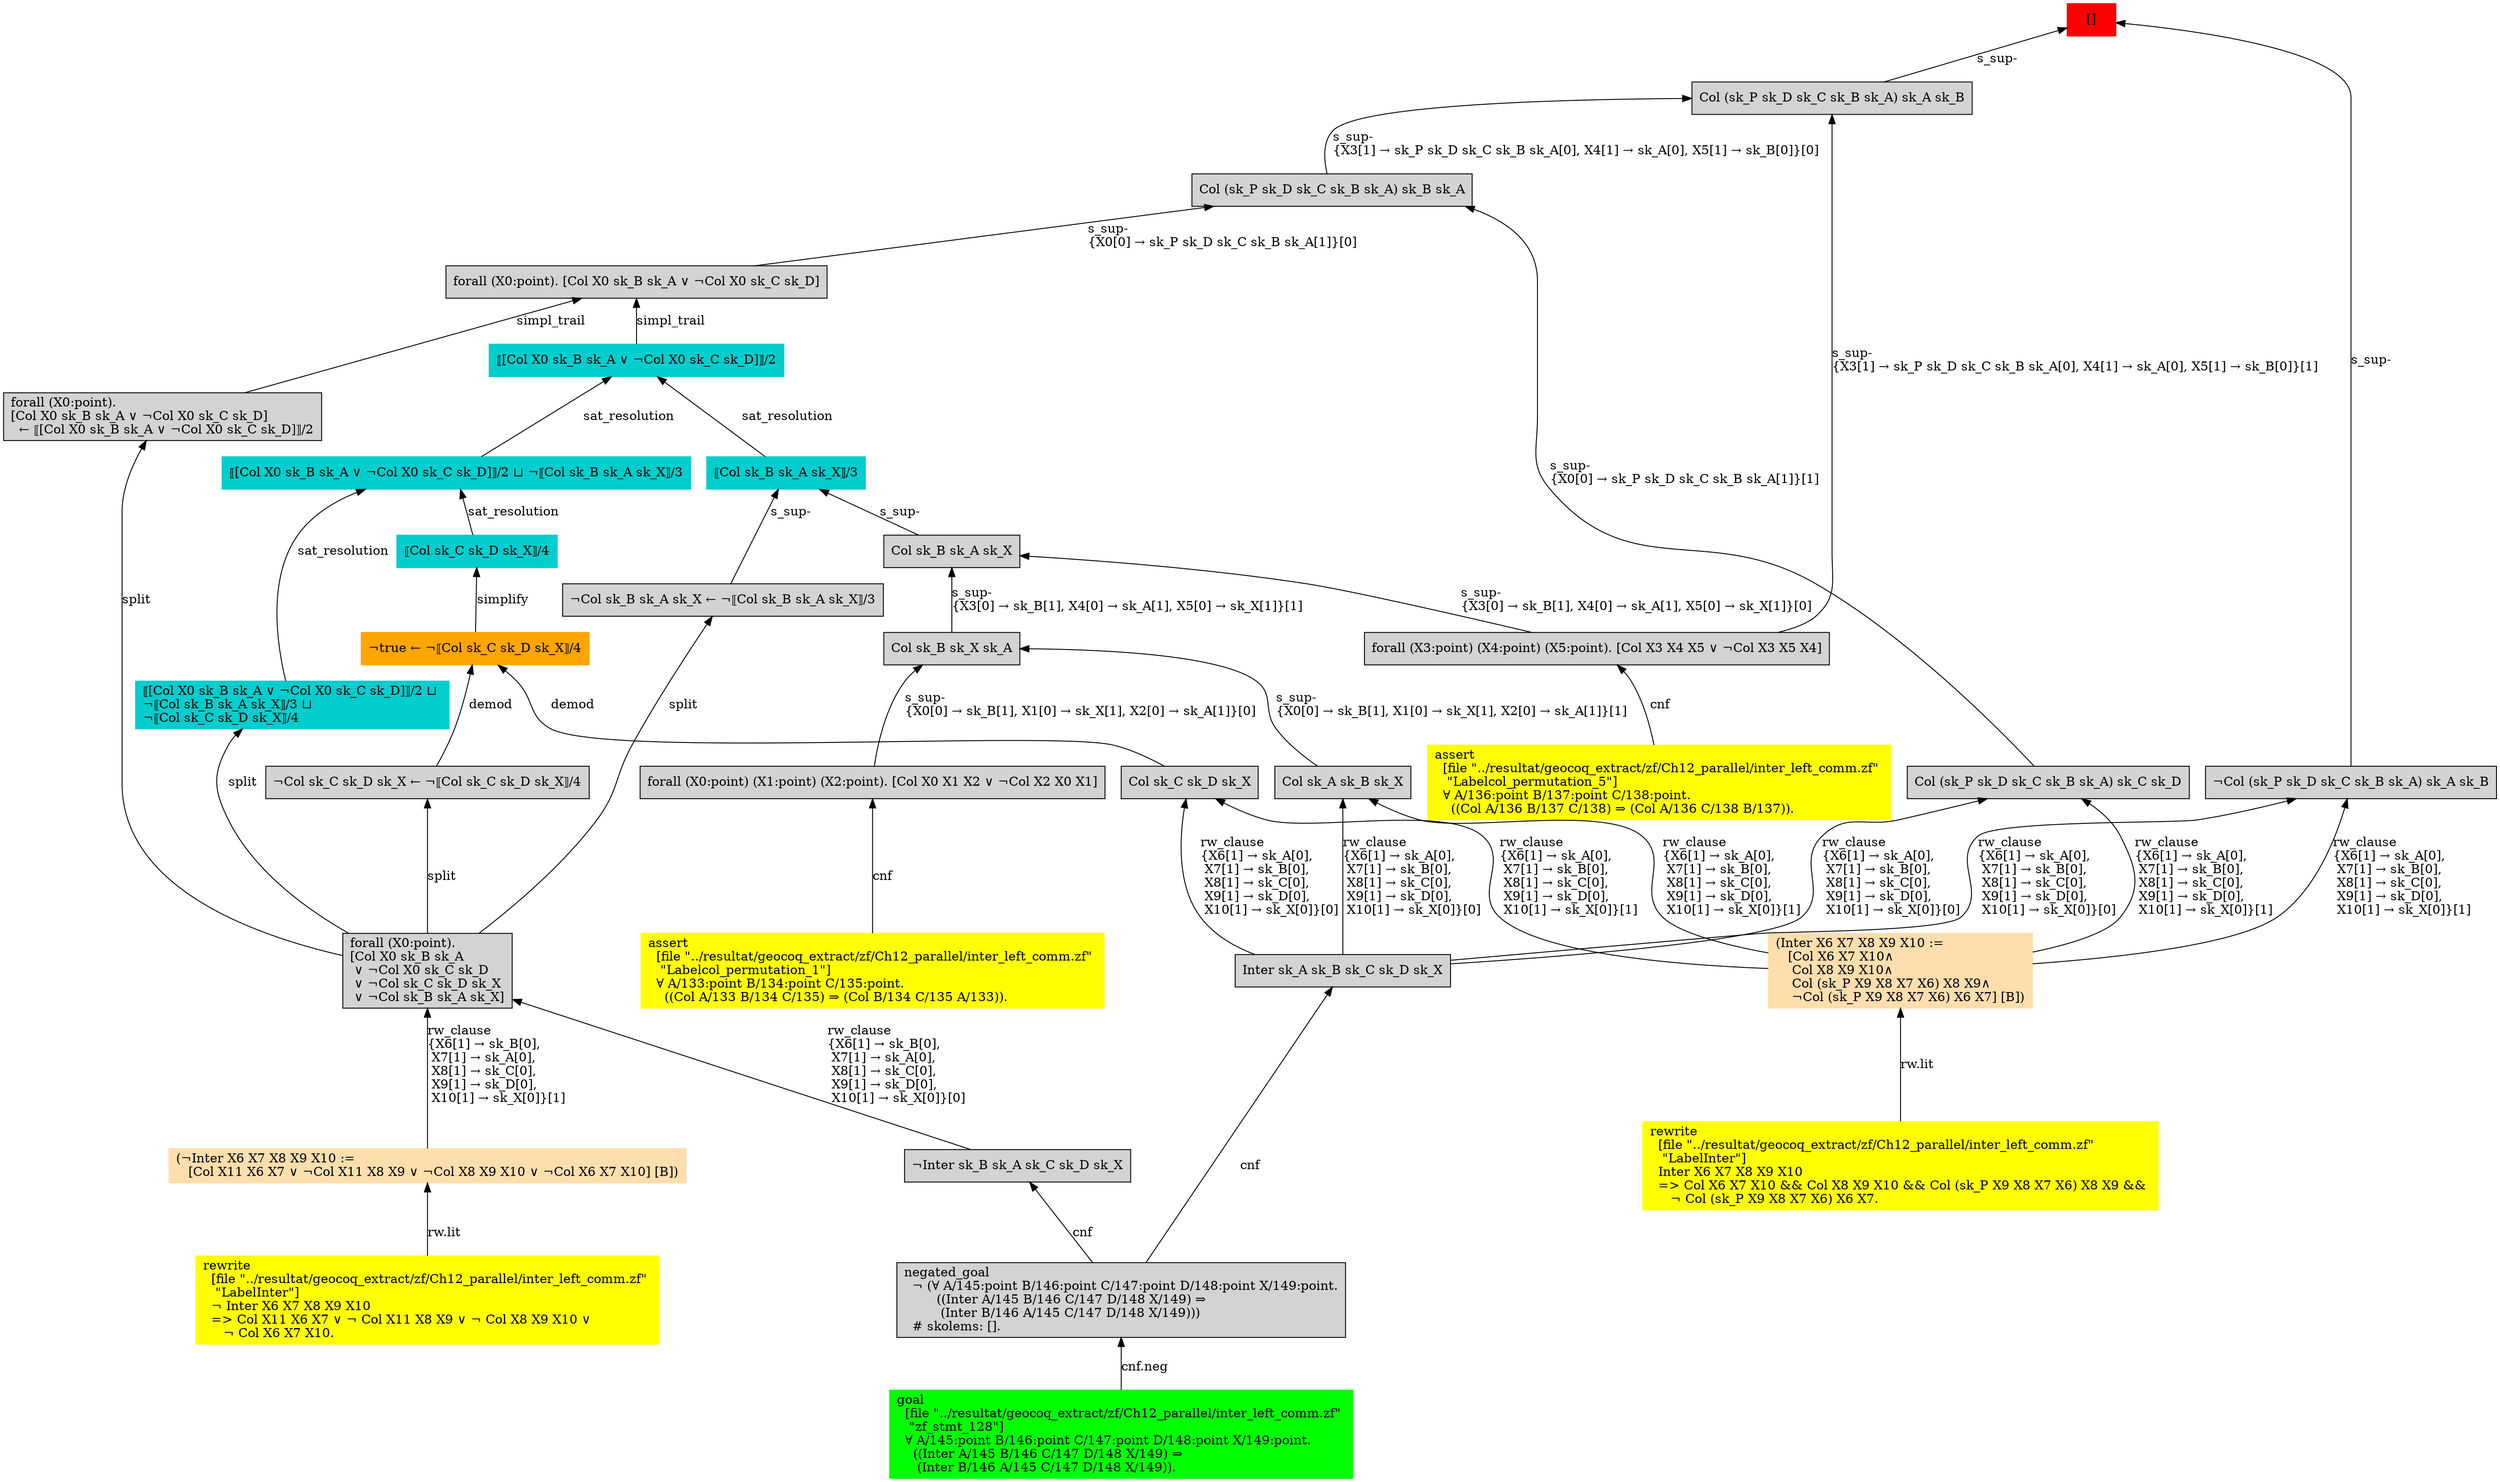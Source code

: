 digraph "unsat_graph" {
  vertex_0 [color=red, label="[]", shape=box, style=filled];
  vertex_0 -> vertex_1 [label="s_sup-\l", dir="back"];
  vertex_1 [shape=box, label="¬Col (sk_P sk_D sk_C sk_B sk_A) sk_A sk_B\l", style=filled];
  vertex_1 -> vertex_2 [label="rw_clause\l\{X6[1] → sk_A[0], \l X7[1] → sk_B[0], \l X8[1] → sk_C[0], \l X9[1] → sk_D[0], \l X10[1] → sk_X[0]\}[1]\l", dir="back"];
  vertex_2 [color=navajowhite, shape=box, label="(Inter X6 X7 X8 X9 X10 :=\l   [Col X6 X7 X10∧\l    Col X8 X9 X10∧\l    Col (sk_P X9 X8 X7 X6) X8 X9∧\l    ¬Col (sk_P X9 X8 X7 X6) X6 X7] [B])\l", style=filled];
  vertex_2 -> vertex_3 [label="rw.lit", dir="back"];
  vertex_3 [color=yellow, shape=box, label="rewrite\l  [file \"../resultat/geocoq_extract/zf/Ch12_parallel/inter_left_comm.zf\" \l   \"LabelInter\"]\l  Inter X6 X7 X8 X9 X10\l  =\> Col X6 X7 X10 && Col X8 X9 X10 && Col (sk_P X9 X8 X7 X6) X8 X9 && \l     ¬ Col (sk_P X9 X8 X7 X6) X6 X7.\l", style=filled];
  vertex_1 -> vertex_4 [label="rw_clause\l\{X6[1] → sk_A[0], \l X7[1] → sk_B[0], \l X8[1] → sk_C[0], \l X9[1] → sk_D[0], \l X10[1] → sk_X[0]\}[0]\l", dir="back"];
  vertex_4 [shape=box, label="Inter sk_A sk_B sk_C sk_D sk_X\l", style=filled];
  vertex_4 -> vertex_5 [label="cnf", dir="back"];
  vertex_5 [shape=box, label="negated_goal\l  ¬ (∀ A/145:point B/146:point C/147:point D/148:point X/149:point.\l        ((Inter A/145 B/146 C/147 D/148 X/149) ⇒\l         (Inter B/146 A/145 C/147 D/148 X/149)))\l  # skolems: [].\l", style=filled];
  vertex_5 -> vertex_6 [label="cnf.neg", dir="back"];
  vertex_6 [color=green, shape=box, label="goal\l  [file \"../resultat/geocoq_extract/zf/Ch12_parallel/inter_left_comm.zf\" \l   \"zf_stmt_128\"]\l  ∀ A/145:point B/146:point C/147:point D/148:point X/149:point.\l    ((Inter A/145 B/146 C/147 D/148 X/149) ⇒\l     (Inter B/146 A/145 C/147 D/148 X/149)).\l", style=filled];
  vertex_0 -> vertex_7 [label="s_sup-\l", dir="back"];
  vertex_7 [shape=box, label="Col (sk_P sk_D sk_C sk_B sk_A) sk_A sk_B\l", style=filled];
  vertex_7 -> vertex_8 [label="s_sup-\l\{X3[1] → sk_P sk_D sk_C sk_B sk_A[0], X4[1] → sk_A[0], X5[1] → sk_B[0]\}[1]\l", dir="back"];
  vertex_8 [shape=box, label="forall (X3:point) (X4:point) (X5:point). [Col X3 X4 X5 ∨ ¬Col X3 X5 X4]\l", style=filled];
  vertex_8 -> vertex_9 [label="cnf", dir="back"];
  vertex_9 [color=yellow, shape=box, label="assert\l  [file \"../resultat/geocoq_extract/zf/Ch12_parallel/inter_left_comm.zf\" \l   \"Labelcol_permutation_5\"]\l  ∀ A/136:point B/137:point C/138:point.\l    ((Col A/136 B/137 C/138) ⇒ (Col A/136 C/138 B/137)).\l", style=filled];
  vertex_7 -> vertex_10 [label="s_sup-\l\{X3[1] → sk_P sk_D sk_C sk_B sk_A[0], X4[1] → sk_A[0], X5[1] → sk_B[0]\}[0]\l", dir="back"];
  vertex_10 [shape=box, label="Col (sk_P sk_D sk_C sk_B sk_A) sk_B sk_A\l", style=filled];
  vertex_10 -> vertex_11 [label="s_sup-\l\{X0[0] → sk_P sk_D sk_C sk_B sk_A[1]\}[0]\l", dir="back"];
  vertex_11 [shape=box, label="forall (X0:point). [Col X0 sk_B sk_A ∨ ¬Col X0 sk_C sk_D]\l", style=filled];
  vertex_11 -> vertex_12 [label="simpl_trail", dir="back"];
  vertex_12 [color=cyan3, shape=box, label="⟦[Col X0 sk_B sk_A ∨ ¬Col X0 sk_C sk_D]⟧/2\l", style=filled];
  vertex_12 -> vertex_13 [label="sat_resolution", dir="back"];
  vertex_13 [color=cyan3, shape=box, label="⟦Col sk_B sk_A sk_X⟧/3\l", style=filled];
  vertex_13 -> vertex_14 [label="s_sup-\l", dir="back"];
  vertex_14 [shape=box, label="¬Col sk_B sk_A sk_X ← ¬⟦Col sk_B sk_A sk_X⟧/3\l", style=filled];
  vertex_14 -> vertex_15 [label="split", dir="back"];
  vertex_15 [shape=box, label="forall (X0:point).\l[Col X0 sk_B sk_A\l ∨ ¬Col X0 sk_C sk_D\l ∨ ¬Col sk_C sk_D sk_X\l ∨ ¬Col sk_B sk_A sk_X]\l", style=filled];
  vertex_15 -> vertex_16 [label="rw_clause\l\{X6[1] → sk_B[0], \l X7[1] → sk_A[0], \l X8[1] → sk_C[0], \l X9[1] → sk_D[0], \l X10[1] → sk_X[0]\}[1]\l", dir="back"];
  vertex_16 [color=navajowhite, shape=box, label="(¬Inter X6 X7 X8 X9 X10 :=\l   [Col X11 X6 X7 ∨ ¬Col X11 X8 X9 ∨ ¬Col X8 X9 X10 ∨ ¬Col X6 X7 X10] [B])\l", style=filled];
  vertex_16 -> vertex_17 [label="rw.lit", dir="back"];
  vertex_17 [color=yellow, shape=box, label="rewrite\l  [file \"../resultat/geocoq_extract/zf/Ch12_parallel/inter_left_comm.zf\" \l   \"LabelInter\"]\l  ¬ Inter X6 X7 X8 X9 X10\l  =\> Col X11 X6 X7 ∨ ¬ Col X11 X8 X9 ∨ ¬ Col X8 X9 X10 ∨ \l     ¬ Col X6 X7 X10.\l", style=filled];
  vertex_15 -> vertex_18 [label="rw_clause\l\{X6[1] → sk_B[0], \l X7[1] → sk_A[0], \l X8[1] → sk_C[0], \l X9[1] → sk_D[0], \l X10[1] → sk_X[0]\}[0]\l", dir="back"];
  vertex_18 [shape=box, label="¬Inter sk_B sk_A sk_C sk_D sk_X\l", style=filled];
  vertex_18 -> vertex_5 [label="cnf", dir="back"];
  vertex_13 -> vertex_19 [label="s_sup-\l", dir="back"];
  vertex_19 [shape=box, label="Col sk_B sk_A sk_X\l", style=filled];
  vertex_19 -> vertex_8 [label="s_sup-\l\{X3[0] → sk_B[1], X4[0] → sk_A[1], X5[0] → sk_X[1]\}[0]\l", dir="back"];
  vertex_19 -> vertex_20 [label="s_sup-\l\{X3[0] → sk_B[1], X4[0] → sk_A[1], X5[0] → sk_X[1]\}[1]\l", dir="back"];
  vertex_20 [shape=box, label="Col sk_B sk_X sk_A\l", style=filled];
  vertex_20 -> vertex_21 [label="s_sup-\l\{X0[0] → sk_B[1], X1[0] → sk_X[1], X2[0] → sk_A[1]\}[0]\l", dir="back"];
  vertex_21 [shape=box, label="forall (X0:point) (X1:point) (X2:point). [Col X0 X1 X2 ∨ ¬Col X2 X0 X1]\l", style=filled];
  vertex_21 -> vertex_22 [label="cnf", dir="back"];
  vertex_22 [color=yellow, shape=box, label="assert\l  [file \"../resultat/geocoq_extract/zf/Ch12_parallel/inter_left_comm.zf\" \l   \"Labelcol_permutation_1\"]\l  ∀ A/133:point B/134:point C/135:point.\l    ((Col A/133 B/134 C/135) ⇒ (Col B/134 C/135 A/133)).\l", style=filled];
  vertex_20 -> vertex_23 [label="s_sup-\l\{X0[0] → sk_B[1], X1[0] → sk_X[1], X2[0] → sk_A[1]\}[1]\l", dir="back"];
  vertex_23 [shape=box, label="Col sk_A sk_B sk_X\l", style=filled];
  vertex_23 -> vertex_2 [label="rw_clause\l\{X6[1] → sk_A[0], \l X7[1] → sk_B[0], \l X8[1] → sk_C[0], \l X9[1] → sk_D[0], \l X10[1] → sk_X[0]\}[1]\l", dir="back"];
  vertex_23 -> vertex_4 [label="rw_clause\l\{X6[1] → sk_A[0], \l X7[1] → sk_B[0], \l X8[1] → sk_C[0], \l X9[1] → sk_D[0], \l X10[1] → sk_X[0]\}[0]\l", dir="back"];
  vertex_12 -> vertex_24 [label="sat_resolution", dir="back"];
  vertex_24 [color=cyan3, shape=box, label="⟦[Col X0 sk_B sk_A ∨ ¬Col X0 sk_C sk_D]⟧/2 ⊔ ¬⟦Col sk_B sk_A sk_X⟧/3\l", style=filled];
  vertex_24 -> vertex_25 [label="sat_resolution", dir="back"];
  vertex_25 [color=cyan3, shape=box, label="⟦Col sk_C sk_D sk_X⟧/4\l", style=filled];
  vertex_25 -> vertex_26 [label="simplify", dir="back"];
  vertex_26 [color=orange, shape=box, label="¬true ← ¬⟦Col sk_C sk_D sk_X⟧/4\l", style=filled];
  vertex_26 -> vertex_27 [label="demod", dir="back"];
  vertex_27 [shape=box, label="Col sk_C sk_D sk_X\l", style=filled];
  vertex_27 -> vertex_2 [label="rw_clause\l\{X6[1] → sk_A[0], \l X7[1] → sk_B[0], \l X8[1] → sk_C[0], \l X9[1] → sk_D[0], \l X10[1] → sk_X[0]\}[1]\l", dir="back"];
  vertex_27 -> vertex_4 [label="rw_clause\l\{X6[1] → sk_A[0], \l X7[1] → sk_B[0], \l X8[1] → sk_C[0], \l X9[1] → sk_D[0], \l X10[1] → sk_X[0]\}[0]\l", dir="back"];
  vertex_26 -> vertex_28 [label="demod", dir="back"];
  vertex_28 [shape=box, label="¬Col sk_C sk_D sk_X ← ¬⟦Col sk_C sk_D sk_X⟧/4\l", style=filled];
  vertex_28 -> vertex_15 [label="split", dir="back"];
  vertex_24 -> vertex_29 [label="sat_resolution", dir="back"];
  vertex_29 [color=cyan3, shape=box, label="⟦[Col X0 sk_B sk_A ∨ ¬Col X0 sk_C sk_D]⟧/2 ⊔ \l¬⟦Col sk_B sk_A sk_X⟧/3 ⊔ \l¬⟦Col sk_C sk_D sk_X⟧/4\l", style=filled];
  vertex_29 -> vertex_15 [label="split", dir="back"];
  vertex_11 -> vertex_30 [label="simpl_trail", dir="back"];
  vertex_30 [shape=box, label="forall (X0:point).\l[Col X0 sk_B sk_A ∨ ¬Col X0 sk_C sk_D]\l  ← ⟦[Col X0 sk_B sk_A ∨ ¬Col X0 sk_C sk_D]⟧/2\l", style=filled];
  vertex_30 -> vertex_15 [label="split", dir="back"];
  vertex_10 -> vertex_31 [label="s_sup-\l\{X0[0] → sk_P sk_D sk_C sk_B sk_A[1]\}[1]\l", dir="back"];
  vertex_31 [shape=box, label="Col (sk_P sk_D sk_C sk_B sk_A) sk_C sk_D\l", style=filled];
  vertex_31 -> vertex_2 [label="rw_clause\l\{X6[1] → sk_A[0], \l X7[1] → sk_B[0], \l X8[1] → sk_C[0], \l X9[1] → sk_D[0], \l X10[1] → sk_X[0]\}[1]\l", dir="back"];
  vertex_31 -> vertex_4 [label="rw_clause\l\{X6[1] → sk_A[0], \l X7[1] → sk_B[0], \l X8[1] → sk_C[0], \l X9[1] → sk_D[0], \l X10[1] → sk_X[0]\}[0]\l", dir="back"];
  }



